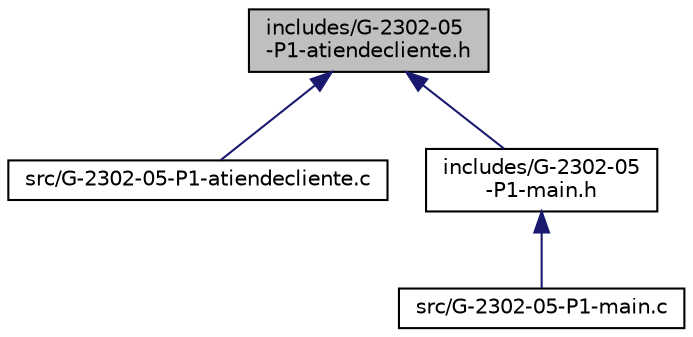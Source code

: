 digraph "includes/G-2302-05-P1-atiendecliente.h"
{
  edge [fontname="Helvetica",fontsize="10",labelfontname="Helvetica",labelfontsize="10"];
  node [fontname="Helvetica",fontsize="10",shape=record];
  Node1 [label="includes/G-2302-05\l-P1-atiendecliente.h",height=0.2,width=0.4,color="black", fillcolor="grey75", style="filled" fontcolor="black"];
  Node1 -> Node2 [dir="back",color="midnightblue",fontsize="10",style="solid",fontname="Helvetica"];
  Node2 [label="src/G-2302-05-P1-atiendecliente.c",height=0.2,width=0.4,color="black", fillcolor="white", style="filled",URL="$G-2302-05-P1-atiendecliente_8c.html"];
  Node1 -> Node3 [dir="back",color="midnightblue",fontsize="10",style="solid",fontname="Helvetica"];
  Node3 [label="includes/G-2302-05\l-P1-main.h",height=0.2,width=0.4,color="black", fillcolor="white", style="filled",URL="$G-2302-05-P1-main_8h.html"];
  Node3 -> Node4 [dir="back",color="midnightblue",fontsize="10",style="solid",fontname="Helvetica"];
  Node4 [label="src/G-2302-05-P1-main.c",height=0.2,width=0.4,color="black", fillcolor="white", style="filled",URL="$G-2302-05-P1-main_8c.html",tooltip="Servidor IRC v0.0. "];
}
